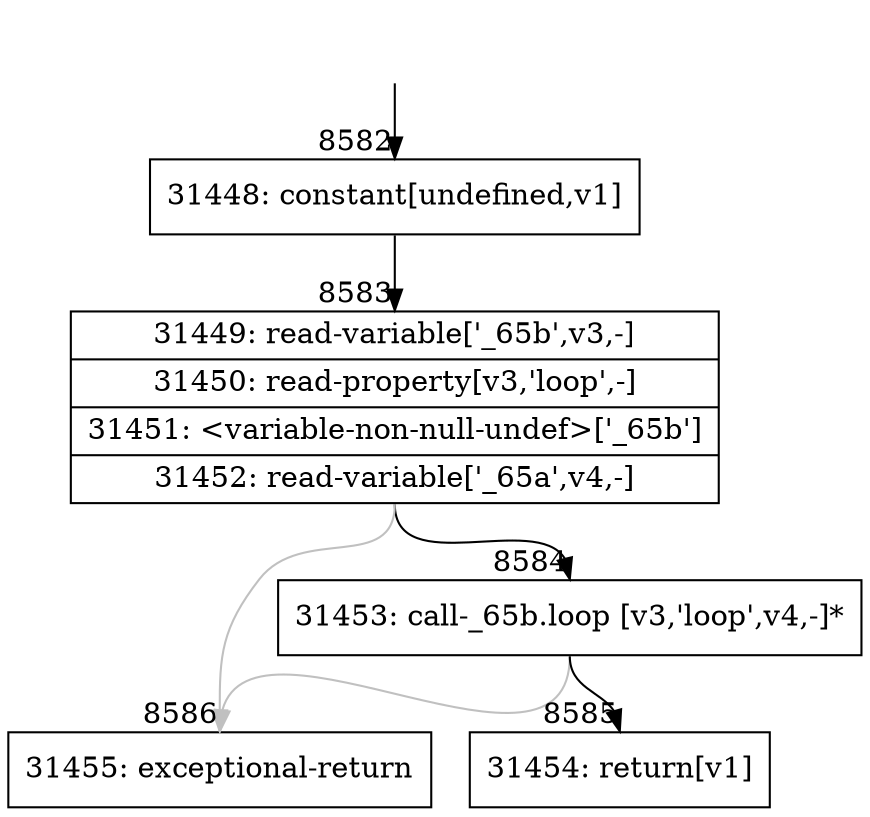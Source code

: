 digraph {
rankdir="TD"
BB_entry579[shape=none,label=""];
BB_entry579 -> BB8582 [tailport=s, headport=n, headlabel="    8582"]
BB8582 [shape=record label="{31448: constant[undefined,v1]}" ] 
BB8582 -> BB8583 [tailport=s, headport=n, headlabel="      8583"]
BB8583 [shape=record label="{31449: read-variable['_65b',v3,-]|31450: read-property[v3,'loop',-]|31451: \<variable-non-null-undef\>['_65b']|31452: read-variable['_65a',v4,-]}" ] 
BB8583 -> BB8584 [tailport=s, headport=n, headlabel="      8584"]
BB8583 -> BB8586 [tailport=s, headport=n, color=gray, headlabel="      8586"]
BB8584 [shape=record label="{31453: call-_65b.loop [v3,'loop',v4,-]*}" ] 
BB8584 -> BB8585 [tailport=s, headport=n, headlabel="      8585"]
BB8584 -> BB8586 [tailport=s, headport=n, color=gray]
BB8585 [shape=record label="{31454: return[v1]}" ] 
BB8586 [shape=record label="{31455: exceptional-return}" ] 
//#$~ 6158
}
